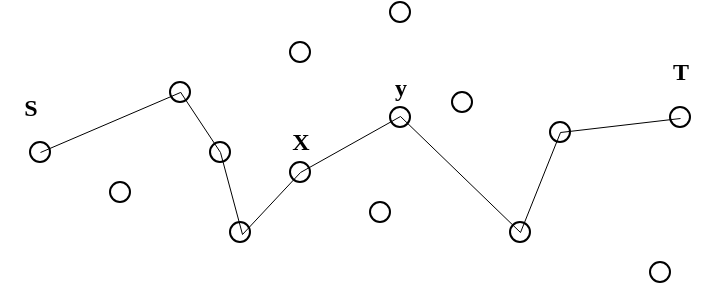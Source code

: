 <mxfile version="24.5.2" type="device">
  <diagram id="uS44S4-16QFj6etCBGUD" name="Trang-1">
    <mxGraphModel dx="733" dy="304" grid="1" gridSize="10" guides="1" tooltips="1" connect="1" arrows="1" fold="1" page="1" pageScale="1" pageWidth="827" pageHeight="1169" math="0" shadow="0">
      <root>
        <mxCell id="0" />
        <mxCell id="1" parent="0" />
        <mxCell id="hu6AGsfJJfZaXXWA__f1-1" value="" style="ellipse;whiteSpace=wrap;html=1;aspect=fixed;" vertex="1" parent="1">
          <mxGeometry x="360" y="350" width="10" height="10" as="geometry" />
        </mxCell>
        <mxCell id="hu6AGsfJJfZaXXWA__f1-2" value="" style="ellipse;whiteSpace=wrap;html=1;aspect=fixed;" vertex="1" parent="1">
          <mxGeometry x="400" y="370" width="10" height="10" as="geometry" />
        </mxCell>
        <mxCell id="hu6AGsfJJfZaXXWA__f1-3" value="" style="ellipse;whiteSpace=wrap;html=1;aspect=fixed;" vertex="1" parent="1">
          <mxGeometry x="430" y="320" width="10" height="10" as="geometry" />
        </mxCell>
        <mxCell id="hu6AGsfJJfZaXXWA__f1-4" value="" style="ellipse;whiteSpace=wrap;html=1;aspect=fixed;" vertex="1" parent="1">
          <mxGeometry x="490" y="300" width="10" height="10" as="geometry" />
        </mxCell>
        <mxCell id="hu6AGsfJJfZaXXWA__f1-5" value="" style="ellipse;whiteSpace=wrap;html=1;aspect=fixed;" vertex="1" parent="1">
          <mxGeometry x="540" y="280" width="10" height="10" as="geometry" />
        </mxCell>
        <mxCell id="hu6AGsfJJfZaXXWA__f1-6" value="" style="ellipse;whiteSpace=wrap;html=1;aspect=fixed;" vertex="1" parent="1">
          <mxGeometry x="450" y="350" width="10" height="10" as="geometry" />
        </mxCell>
        <mxCell id="hu6AGsfJJfZaXXWA__f1-7" value="" style="ellipse;whiteSpace=wrap;html=1;aspect=fixed;" vertex="1" parent="1">
          <mxGeometry x="460" y="390" width="10" height="10" as="geometry" />
        </mxCell>
        <mxCell id="hu6AGsfJJfZaXXWA__f1-8" value="" style="ellipse;whiteSpace=wrap;html=1;aspect=fixed;" vertex="1" parent="1">
          <mxGeometry x="490" y="360" width="10" height="10" as="geometry" />
        </mxCell>
        <mxCell id="hu6AGsfJJfZaXXWA__f1-9" value="" style="ellipse;whiteSpace=wrap;html=1;aspect=fixed;" vertex="1" parent="1">
          <mxGeometry x="540" y="332.5" width="10" height="10" as="geometry" />
        </mxCell>
        <mxCell id="hu6AGsfJJfZaXXWA__f1-10" value="" style="ellipse;whiteSpace=wrap;html=1;aspect=fixed;" vertex="1" parent="1">
          <mxGeometry x="571" y="325" width="10" height="10" as="geometry" />
        </mxCell>
        <mxCell id="hu6AGsfJJfZaXXWA__f1-11" value="" style="ellipse;whiteSpace=wrap;html=1;aspect=fixed;" vertex="1" parent="1">
          <mxGeometry x="530" y="380" width="10" height="10" as="geometry" />
        </mxCell>
        <mxCell id="hu6AGsfJJfZaXXWA__f1-21" value="" style="ellipse;whiteSpace=wrap;html=1;aspect=fixed;" vertex="1" parent="1">
          <mxGeometry x="600" y="390" width="10" height="10" as="geometry" />
        </mxCell>
        <mxCell id="hu6AGsfJJfZaXXWA__f1-22" value="" style="ellipse;whiteSpace=wrap;html=1;aspect=fixed;" vertex="1" parent="1">
          <mxGeometry x="620" y="340" width="10" height="10" as="geometry" />
        </mxCell>
        <mxCell id="hu6AGsfJJfZaXXWA__f1-23" value="" style="ellipse;whiteSpace=wrap;html=1;aspect=fixed;" vertex="1" parent="1">
          <mxGeometry x="680" y="332.5" width="10" height="10" as="geometry" />
        </mxCell>
        <mxCell id="hu6AGsfJJfZaXXWA__f1-25" value="&lt;font face=&quot;Cambria Math&quot;&gt;S&lt;/font&gt;" style="text;html=1;align=center;verticalAlign=middle;resizable=0;points=[];autosize=1;strokeColor=none;fillColor=none;fontStyle=1" vertex="1" parent="1">
          <mxGeometry x="345" y="318" width="30" height="30" as="geometry" />
        </mxCell>
        <mxCell id="hu6AGsfJJfZaXXWA__f1-26" value="&lt;b&gt;&lt;font face=&quot;Cambria Math&quot;&gt;X&lt;/font&gt;&lt;/b&gt;" style="text;html=1;align=center;verticalAlign=middle;resizable=0;points=[];autosize=1;strokeColor=none;fillColor=none;" vertex="1" parent="1">
          <mxGeometry x="480" y="335" width="30" height="30" as="geometry" />
        </mxCell>
        <mxCell id="hu6AGsfJJfZaXXWA__f1-27" value="&lt;b&gt;&lt;font face=&quot;Cambria Math&quot;&gt;y&lt;/font&gt;&lt;/b&gt;" style="text;html=1;align=center;verticalAlign=middle;resizable=0;points=[];autosize=1;strokeColor=none;fillColor=none;" vertex="1" parent="1">
          <mxGeometry x="530" y="307.5" width="30" height="30" as="geometry" />
        </mxCell>
        <mxCell id="hu6AGsfJJfZaXXWA__f1-28" value="&lt;b&gt;&lt;font face=&quot;Cambria Math&quot;&gt;T&lt;/font&gt;&lt;/b&gt;" style="text;html=1;align=center;verticalAlign=middle;resizable=0;points=[];autosize=1;strokeColor=none;fillColor=none;" vertex="1" parent="1">
          <mxGeometry x="670" y="300" width="30" height="30" as="geometry" />
        </mxCell>
        <mxCell id="hu6AGsfJJfZaXXWA__f1-29" value="" style="endArrow=none;html=1;rounded=0;strokeWidth=0.5;" edge="1" parent="1">
          <mxGeometry width="50" height="50" relative="1" as="geometry">
            <mxPoint x="365" y="355" as="sourcePoint" />
            <mxPoint x="435" y="325" as="targetPoint" />
          </mxGeometry>
        </mxCell>
        <mxCell id="hu6AGsfJJfZaXXWA__f1-31" value="" style="endArrow=none;html=1;rounded=0;strokeWidth=0.5;startSize=27;sourcePerimeterSpacing=7;" edge="1" parent="1">
          <mxGeometry width="50" height="50" relative="1" as="geometry">
            <mxPoint x="455" y="355" as="sourcePoint" />
            <mxPoint x="435" y="324.8" as="targetPoint" />
          </mxGeometry>
        </mxCell>
        <mxCell id="hu6AGsfJJfZaXXWA__f1-33" value="" style="endArrow=none;html=1;rounded=0;strokeWidth=0.5;startSize=27;sourcePerimeterSpacing=7;" edge="1" parent="1">
          <mxGeometry width="50" height="50" relative="1" as="geometry">
            <mxPoint x="466" y="396" as="sourcePoint" />
            <mxPoint x="455" y="355" as="targetPoint" />
          </mxGeometry>
        </mxCell>
        <mxCell id="hu6AGsfJJfZaXXWA__f1-34" value="" style="endArrow=none;html=1;rounded=0;strokeWidth=0.5;startSize=27;sourcePerimeterSpacing=7;" edge="1" parent="1">
          <mxGeometry width="50" height="50" relative="1" as="geometry">
            <mxPoint x="466" y="396" as="sourcePoint" />
            <mxPoint x="495" y="365" as="targetPoint" />
          </mxGeometry>
        </mxCell>
        <mxCell id="hu6AGsfJJfZaXXWA__f1-35" value="" style="endArrow=none;html=1;rounded=0;strokeWidth=0.5;startSize=27;sourcePerimeterSpacing=7;" edge="1" parent="1">
          <mxGeometry width="50" height="50" relative="1" as="geometry">
            <mxPoint x="495" y="365" as="sourcePoint" />
            <mxPoint x="545" y="337" as="targetPoint" />
          </mxGeometry>
        </mxCell>
        <mxCell id="hu6AGsfJJfZaXXWA__f1-36" value="" style="endArrow=none;html=1;rounded=0;strokeWidth=0.5;startSize=27;sourcePerimeterSpacing=7;" edge="1" parent="1">
          <mxGeometry width="50" height="50" relative="1" as="geometry">
            <mxPoint x="545" y="337" as="sourcePoint" />
            <mxPoint x="605" y="395" as="targetPoint" />
          </mxGeometry>
        </mxCell>
        <mxCell id="hu6AGsfJJfZaXXWA__f1-37" value="" style="endArrow=none;html=1;rounded=0;strokeWidth=0.5;startSize=27;sourcePerimeterSpacing=7;" edge="1" parent="1">
          <mxGeometry width="50" height="50" relative="1" as="geometry">
            <mxPoint x="605" y="395" as="sourcePoint" />
            <mxPoint x="625" y="345" as="targetPoint" />
          </mxGeometry>
        </mxCell>
        <mxCell id="hu6AGsfJJfZaXXWA__f1-39" value="" style="endArrow=none;html=1;rounded=0;strokeWidth=0.5;startSize=27;sourcePerimeterSpacing=7;" edge="1" parent="1">
          <mxGeometry width="50" height="50" relative="1" as="geometry">
            <mxPoint x="625" y="345" as="sourcePoint" />
            <mxPoint x="685" y="338" as="targetPoint" />
          </mxGeometry>
        </mxCell>
        <mxCell id="hu6AGsfJJfZaXXWA__f1-53" value="" style="ellipse;whiteSpace=wrap;html=1;aspect=fixed;" vertex="1" parent="1">
          <mxGeometry x="670" y="410" width="10" height="10" as="geometry" />
        </mxCell>
      </root>
    </mxGraphModel>
  </diagram>
</mxfile>
